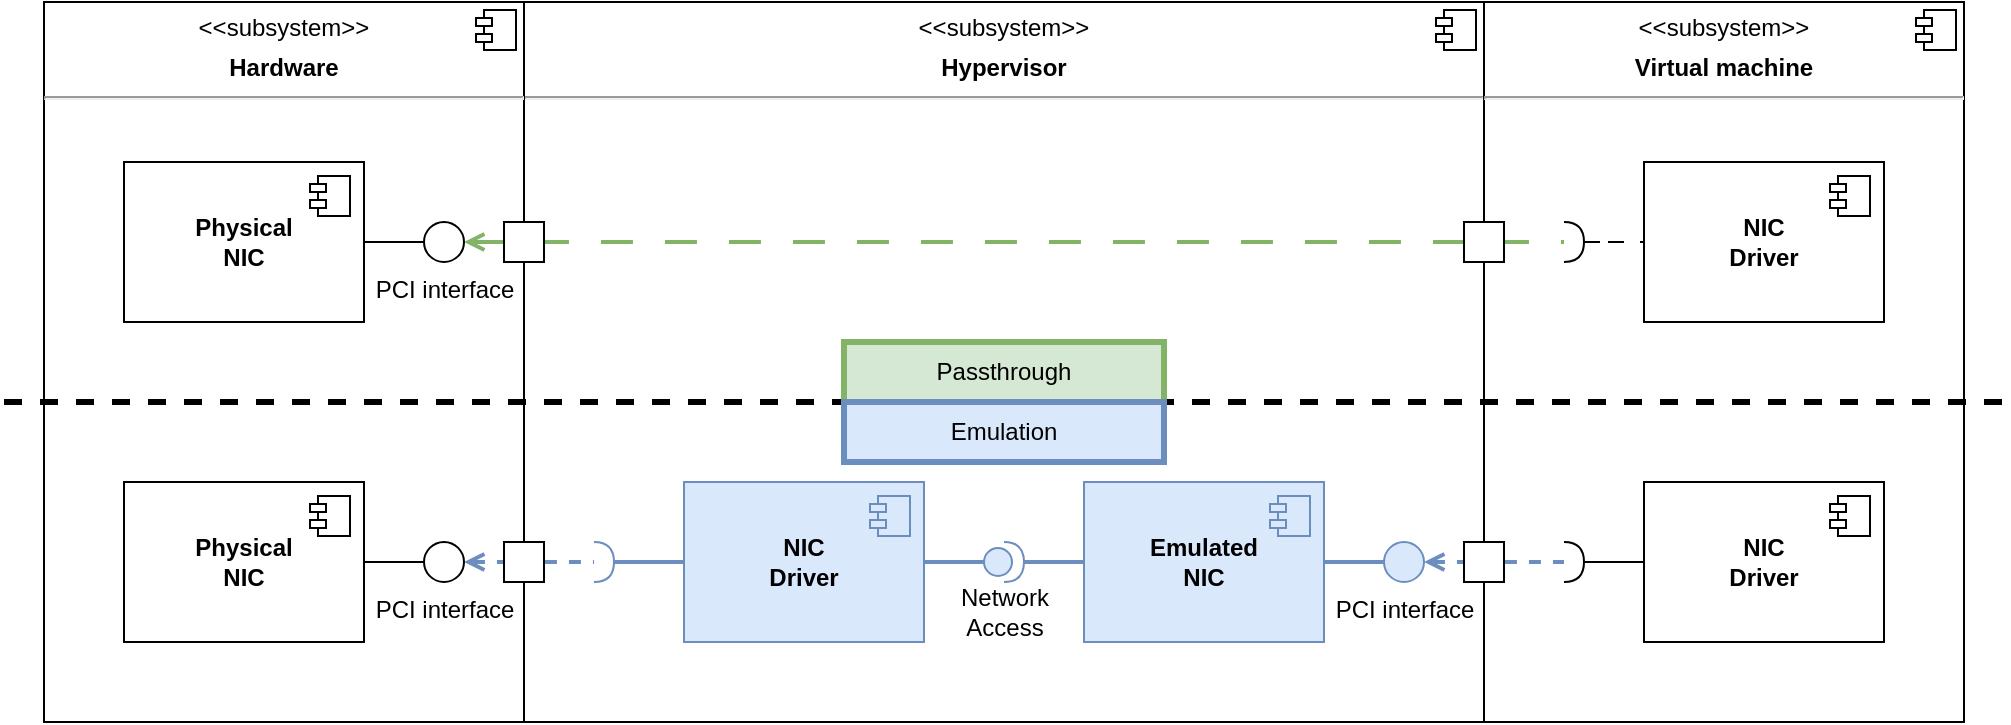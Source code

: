 <mxfile version="22.0.3" type="device">
  <diagram name="Page-1" id="5f0bae14-7c28-e335-631c-24af17079c00">
    <mxGraphModel dx="2983" dy="389" grid="1" gridSize="10" guides="1" tooltips="1" connect="1" arrows="1" fold="1" page="0" pageScale="1" pageWidth="1100" pageHeight="850" background="none" math="0" shadow="0">
      <root>
        <mxCell id="0" />
        <mxCell id="1" parent="0" />
        <mxCell id="CKKCqleq4G6l4Nf2uI_q-17" value="&lt;p style=&quot;margin:0px;margin-top:6px;text-align:center;&quot;&gt;&amp;lt;&amp;lt;subsystem&amp;gt;&amp;gt;&lt;/p&gt;&lt;p style=&quot;margin:0px;margin-top:6px;text-align:center;&quot;&gt;&lt;b&gt;Hypervisor&lt;/b&gt;&lt;/p&gt;&lt;hr&gt;&lt;p style=&quot;margin:0px;margin-left:8px;&quot;&gt;&lt;br&gt;&lt;/p&gt;" style="align=left;overflow=fill;html=1;dropTarget=0;whiteSpace=wrap;" vertex="1" parent="1">
          <mxGeometry x="-1080" y="400" width="480" height="360" as="geometry" />
        </mxCell>
        <mxCell id="CKKCqleq4G6l4Nf2uI_q-18" value="" style="shape=component;jettyWidth=8;jettyHeight=4;" vertex="1" parent="CKKCqleq4G6l4Nf2uI_q-17">
          <mxGeometry x="1" width="20" height="20" relative="1" as="geometry">
            <mxPoint x="-24" y="4" as="offset" />
          </mxGeometry>
        </mxCell>
        <mxCell id="CKKCqleq4G6l4Nf2uI_q-19" value="&lt;p style=&quot;margin:0px;margin-top:6px;text-align:center;&quot;&gt;&amp;lt;&amp;lt;subsystem&amp;gt;&amp;gt;&lt;/p&gt;&lt;p style=&quot;margin:0px;margin-top:6px;text-align:center;&quot;&gt;&lt;b&gt;Virtual machine&lt;/b&gt;&lt;/p&gt;&lt;hr&gt;&lt;p style=&quot;margin:0px;margin-left:8px;&quot;&gt;&lt;br&gt;&lt;/p&gt;" style="align=left;overflow=fill;html=1;dropTarget=0;whiteSpace=wrap;" vertex="1" parent="1">
          <mxGeometry x="-600" y="400" width="240" height="360" as="geometry" />
        </mxCell>
        <mxCell id="CKKCqleq4G6l4Nf2uI_q-20" value="" style="shape=component;jettyWidth=8;jettyHeight=4;" vertex="1" parent="CKKCqleq4G6l4Nf2uI_q-19">
          <mxGeometry x="1" width="20" height="20" relative="1" as="geometry">
            <mxPoint x="-24" y="4" as="offset" />
          </mxGeometry>
        </mxCell>
        <mxCell id="CKKCqleq4G6l4Nf2uI_q-62" value="&lt;p style=&quot;margin:0px;margin-top:6px;text-align:center;&quot;&gt;&amp;lt;&amp;lt;subsystem&amp;gt;&amp;gt;&lt;/p&gt;&lt;p style=&quot;margin:0px;margin-top:6px;text-align:center;&quot;&gt;&lt;b&gt;Hardware&lt;/b&gt;&lt;/p&gt;&lt;hr&gt;&lt;p style=&quot;margin:0px;margin-left:8px;&quot;&gt;&lt;br&gt;&lt;/p&gt;" style="align=left;overflow=fill;html=1;dropTarget=0;whiteSpace=wrap;" vertex="1" parent="1">
          <mxGeometry x="-1320" y="400" width="240" height="360" as="geometry" />
        </mxCell>
        <mxCell id="CKKCqleq4G6l4Nf2uI_q-63" value="" style="shape=component;jettyWidth=8;jettyHeight=4;" vertex="1" parent="CKKCqleq4G6l4Nf2uI_q-62">
          <mxGeometry x="1" width="20" height="20" relative="1" as="geometry">
            <mxPoint x="-24" y="4" as="offset" />
          </mxGeometry>
        </mxCell>
        <mxCell id="CKKCqleq4G6l4Nf2uI_q-57" style="edgeStyle=orthogonalEdgeStyle;shape=connector;rounded=0;orthogonalLoop=1;jettySize=auto;html=1;entryX=0;entryY=0.5;entryDx=0;entryDy=0;labelBackgroundColor=default;strokeColor=#6c8ebf;align=center;verticalAlign=middle;fontFamily=Helvetica;fontSize=11;fontColor=default;endArrow=none;endFill=0;fillColor=#dae8fc;strokeWidth=2;" edge="1" parent="1" source="CKKCqleq4G6l4Nf2uI_q-4" target="CKKCqleq4G6l4Nf2uI_q-46">
          <mxGeometry relative="1" as="geometry" />
        </mxCell>
        <mxCell id="CKKCqleq4G6l4Nf2uI_q-4" value="&lt;b&gt;Emulated&lt;br&gt;NIC&lt;br&gt;&lt;/b&gt;" style="html=1;dropTarget=0;whiteSpace=wrap;fillColor=#dae8fc;strokeColor=#6c8ebf;" vertex="1" parent="1">
          <mxGeometry x="-800" y="640" width="120" height="80" as="geometry" />
        </mxCell>
        <mxCell id="CKKCqleq4G6l4Nf2uI_q-5" value="" style="shape=module;jettyWidth=8;jettyHeight=4;fillColor=#dae8fc;strokeColor=#6c8ebf;" vertex="1" parent="CKKCqleq4G6l4Nf2uI_q-4">
          <mxGeometry x="1" width="20" height="20" relative="1" as="geometry">
            <mxPoint x="-27" y="7" as="offset" />
          </mxGeometry>
        </mxCell>
        <mxCell id="CKKCqleq4G6l4Nf2uI_q-9" value="&lt;b&gt;Physical&lt;br&gt;NIC&lt;br&gt;&lt;/b&gt;" style="html=1;dropTarget=0;whiteSpace=wrap;" vertex="1" parent="1">
          <mxGeometry x="-1280" y="640" width="120" height="80" as="geometry" />
        </mxCell>
        <mxCell id="CKKCqleq4G6l4Nf2uI_q-10" value="" style="shape=module;jettyWidth=8;jettyHeight=4;" vertex="1" parent="CKKCqleq4G6l4Nf2uI_q-9">
          <mxGeometry x="1" width="20" height="20" relative="1" as="geometry">
            <mxPoint x="-27" y="7" as="offset" />
          </mxGeometry>
        </mxCell>
        <mxCell id="CKKCqleq4G6l4Nf2uI_q-13" value="&lt;b&gt;Physical&lt;br&gt;NIC&lt;br&gt;&lt;/b&gt;" style="html=1;dropTarget=0;whiteSpace=wrap;" vertex="1" parent="1">
          <mxGeometry x="-1280" y="480" width="120" height="80" as="geometry" />
        </mxCell>
        <mxCell id="CKKCqleq4G6l4Nf2uI_q-14" value="" style="shape=module;jettyWidth=8;jettyHeight=4;" vertex="1" parent="CKKCqleq4G6l4Nf2uI_q-13">
          <mxGeometry x="1" width="20" height="20" relative="1" as="geometry">
            <mxPoint x="-27" y="7" as="offset" />
          </mxGeometry>
        </mxCell>
        <mxCell id="CKKCqleq4G6l4Nf2uI_q-15" value="&lt;b&gt;NIC&lt;br&gt;Driver&lt;br&gt;&lt;/b&gt;" style="html=1;dropTarget=0;whiteSpace=wrap;" vertex="1" parent="1">
          <mxGeometry x="-520" y="480" width="120" height="80" as="geometry" />
        </mxCell>
        <mxCell id="CKKCqleq4G6l4Nf2uI_q-16" value="" style="shape=module;jettyWidth=8;jettyHeight=4;" vertex="1" parent="CKKCqleq4G6l4Nf2uI_q-15">
          <mxGeometry x="1" width="20" height="20" relative="1" as="geometry">
            <mxPoint x="-27" y="7" as="offset" />
          </mxGeometry>
        </mxCell>
        <mxCell id="CKKCqleq4G6l4Nf2uI_q-21" value="&lt;b&gt;NIC&lt;br&gt;Driver&lt;br&gt;&lt;/b&gt;" style="html=1;dropTarget=0;whiteSpace=wrap;" vertex="1" parent="1">
          <mxGeometry x="-520" y="640" width="120" height="80" as="geometry" />
        </mxCell>
        <mxCell id="CKKCqleq4G6l4Nf2uI_q-22" value="" style="shape=module;jettyWidth=8;jettyHeight=4;" vertex="1" parent="CKKCqleq4G6l4Nf2uI_q-21">
          <mxGeometry x="1" width="20" height="20" relative="1" as="geometry">
            <mxPoint x="-27" y="7" as="offset" />
          </mxGeometry>
        </mxCell>
        <mxCell id="CKKCqleq4G6l4Nf2uI_q-23" value="" style="endArrow=none;dashed=1;html=1;rounded=0;strokeWidth=3;" edge="1" parent="1">
          <mxGeometry width="50" height="50" relative="1" as="geometry">
            <mxPoint x="-1340" y="600" as="sourcePoint" />
            <mxPoint x="-340" y="600" as="targetPoint" />
          </mxGeometry>
        </mxCell>
        <mxCell id="CKKCqleq4G6l4Nf2uI_q-24" value="&lt;b&gt;NIC&lt;br&gt;Driver&lt;br&gt;&lt;/b&gt;" style="html=1;dropTarget=0;whiteSpace=wrap;fillColor=#dae8fc;strokeColor=#6c8ebf;" vertex="1" parent="1">
          <mxGeometry x="-1000" y="640" width="120" height="80" as="geometry" />
        </mxCell>
        <mxCell id="CKKCqleq4G6l4Nf2uI_q-25" value="" style="shape=module;jettyWidth=8;jettyHeight=4;fillColor=#dae8fc;strokeColor=#6c8ebf;" vertex="1" parent="CKKCqleq4G6l4Nf2uI_q-24">
          <mxGeometry x="1" width="20" height="20" relative="1" as="geometry">
            <mxPoint x="-27" y="7" as="offset" />
          </mxGeometry>
        </mxCell>
        <mxCell id="CKKCqleq4G6l4Nf2uI_q-26" value="Passthrough" style="text;html=1;strokeColor=#82b366;fillColor=#d5e8d4;align=center;verticalAlign=middle;whiteSpace=wrap;rounded=0;strokeWidth=3;" vertex="1" parent="1">
          <mxGeometry x="-920" y="570" width="160" height="30" as="geometry" />
        </mxCell>
        <mxCell id="CKKCqleq4G6l4Nf2uI_q-27" value="Emulation" style="text;html=1;strokeColor=#6c8ebf;fillColor=#dae8fc;align=center;verticalAlign=middle;whiteSpace=wrap;rounded=0;strokeWidth=3;" vertex="1" parent="1">
          <mxGeometry x="-920" y="600" width="160" height="30" as="geometry" />
        </mxCell>
        <mxCell id="CKKCqleq4G6l4Nf2uI_q-33" style="edgeStyle=orthogonalEdgeStyle;shape=connector;rounded=0;orthogonalLoop=1;jettySize=auto;html=1;entryX=0;entryY=0.5;entryDx=0;entryDy=0;labelBackgroundColor=default;strokeColor=#6c8ebf;align=center;verticalAlign=middle;fontFamily=Helvetica;fontSize=11;fontColor=default;endArrow=none;endFill=0;fillColor=#dae8fc;strokeWidth=2;" edge="1" parent="1" source="CKKCqleq4G6l4Nf2uI_q-28" target="CKKCqleq4G6l4Nf2uI_q-4">
          <mxGeometry relative="1" as="geometry" />
        </mxCell>
        <mxCell id="CKKCqleq4G6l4Nf2uI_q-34" style="edgeStyle=orthogonalEdgeStyle;shape=connector;rounded=0;orthogonalLoop=1;jettySize=auto;html=1;entryX=1;entryY=0.5;entryDx=0;entryDy=0;labelBackgroundColor=default;strokeColor=#6c8ebf;align=center;verticalAlign=middle;fontFamily=Helvetica;fontSize=11;fontColor=default;endArrow=none;endFill=0;fillColor=#dae8fc;strokeWidth=2;" edge="1" parent="1" source="CKKCqleq4G6l4Nf2uI_q-28" target="CKKCqleq4G6l4Nf2uI_q-24">
          <mxGeometry relative="1" as="geometry" />
        </mxCell>
        <mxCell id="CKKCqleq4G6l4Nf2uI_q-28" value="Network&lt;br&gt;Access" style="shape=providedRequiredInterface;html=1;verticalLabelPosition=bottom;sketch=0;fillColor=#dae8fc;strokeColor=#6c8ebf;spacing=2;spacingTop=9;" vertex="1" parent="1">
          <mxGeometry x="-850" y="670" width="20" height="20" as="geometry" />
        </mxCell>
        <mxCell id="CKKCqleq4G6l4Nf2uI_q-32" style="edgeStyle=orthogonalEdgeStyle;shape=connector;rounded=0;orthogonalLoop=1;jettySize=auto;html=1;labelBackgroundColor=default;strokeColor=default;align=center;verticalAlign=middle;fontFamily=Helvetica;fontSize=11;fontColor=default;endArrow=none;endFill=0;exitX=1;exitY=0.5;exitDx=0;exitDy=0;exitPerimeter=0;" edge="1" parent="1" source="CKKCqleq4G6l4Nf2uI_q-44" target="CKKCqleq4G6l4Nf2uI_q-21">
          <mxGeometry relative="1" as="geometry">
            <mxPoint x="-590" y="680" as="sourcePoint" />
          </mxGeometry>
        </mxCell>
        <mxCell id="CKKCqleq4G6l4Nf2uI_q-31" style="edgeStyle=orthogonalEdgeStyle;rounded=0;orthogonalLoop=1;jettySize=auto;html=1;endArrow=none;endFill=0;exitX=1;exitY=0.5;exitDx=0;exitDy=0;exitPerimeter=0;dashed=1;dashPattern=8 8;" edge="1" parent="1" source="CKKCqleq4G6l4Nf2uI_q-40" target="CKKCqleq4G6l4Nf2uI_q-15">
          <mxGeometry relative="1" as="geometry">
            <mxPoint x="-590" y="520" as="sourcePoint" />
          </mxGeometry>
        </mxCell>
        <mxCell id="CKKCqleq4G6l4Nf2uI_q-53" style="edgeStyle=orthogonalEdgeStyle;shape=connector;rounded=0;orthogonalLoop=1;jettySize=auto;html=1;entryX=0;entryY=0.5;entryDx=0;entryDy=0;labelBackgroundColor=default;strokeColor=#82b366;align=center;verticalAlign=middle;fontFamily=Helvetica;fontSize=11;fontColor=default;endArrow=none;endFill=0;dashed=1;dashPattern=8 8;entryPerimeter=0;exitX=1;exitY=0.5;exitDx=0;exitDy=0;startArrow=open;startFill=0;fillColor=#d5e8d4;strokeWidth=2;" edge="1" parent="1" source="CKKCqleq4G6l4Nf2uI_q-43" target="CKKCqleq4G6l4Nf2uI_q-40">
          <mxGeometry relative="1" as="geometry" />
        </mxCell>
        <mxCell id="CKKCqleq4G6l4Nf2uI_q-36" value="" style="html=1;rounded=0;" vertex="1" parent="1">
          <mxGeometry x="-1090" y="510" width="20" height="20" as="geometry" />
        </mxCell>
        <mxCell id="CKKCqleq4G6l4Nf2uI_q-37" value="" style="html=1;rounded=0;" vertex="1" parent="1">
          <mxGeometry x="-610" y="510" width="20" height="20" as="geometry" />
        </mxCell>
        <mxCell id="CKKCqleq4G6l4Nf2uI_q-40" value="" style="shape=requiredInterface;html=1;verticalLabelPosition=bottom;sketch=0;fontFamily=Helvetica;fontSize=11;fontColor=default;" vertex="1" parent="1">
          <mxGeometry x="-560" y="510" width="10" height="20" as="geometry" />
        </mxCell>
        <mxCell id="CKKCqleq4G6l4Nf2uI_q-56" style="edgeStyle=orthogonalEdgeStyle;shape=connector;rounded=0;orthogonalLoop=1;jettySize=auto;html=1;labelBackgroundColor=default;strokeColor=#6c8ebf;align=center;verticalAlign=middle;fontFamily=Helvetica;fontSize=11;fontColor=default;endArrow=none;endFill=0;dashed=1;exitX=1;exitY=0.5;exitDx=0;exitDy=0;startArrow=open;startFill=0;fillColor=#dae8fc;strokeWidth=2;" edge="1" parent="1" source="CKKCqleq4G6l4Nf2uI_q-42" target="CKKCqleq4G6l4Nf2uI_q-48">
          <mxGeometry relative="1" as="geometry" />
        </mxCell>
        <mxCell id="CKKCqleq4G6l4Nf2uI_q-41" value="" style="html=1;rounded=0;" vertex="1" parent="1">
          <mxGeometry x="-1090" y="670" width="20" height="20" as="geometry" />
        </mxCell>
        <mxCell id="CKKCqleq4G6l4Nf2uI_q-51" style="edgeStyle=orthogonalEdgeStyle;shape=connector;rounded=0;orthogonalLoop=1;jettySize=auto;html=1;entryX=1;entryY=0.5;entryDx=0;entryDy=0;labelBackgroundColor=default;strokeColor=default;align=center;verticalAlign=middle;fontFamily=Helvetica;fontSize=11;fontColor=default;endArrow=none;endFill=0;" edge="1" parent="1" source="CKKCqleq4G6l4Nf2uI_q-42" target="CKKCqleq4G6l4Nf2uI_q-9">
          <mxGeometry relative="1" as="geometry" />
        </mxCell>
        <mxCell id="CKKCqleq4G6l4Nf2uI_q-42" value="PCI interface" style="ellipse;html=1;aspect=fixed;labelPosition=center;verticalLabelPosition=bottom;align=center;verticalAlign=top;" vertex="1" parent="1">
          <mxGeometry x="-1130" y="670" width="20" height="20" as="geometry" />
        </mxCell>
        <mxCell id="CKKCqleq4G6l4Nf2uI_q-50" style="edgeStyle=orthogonalEdgeStyle;shape=connector;rounded=0;orthogonalLoop=1;jettySize=auto;html=1;entryX=1;entryY=0.5;entryDx=0;entryDy=0;labelBackgroundColor=default;strokeColor=default;align=center;verticalAlign=middle;fontFamily=Helvetica;fontSize=11;fontColor=default;endArrow=none;endFill=0;" edge="1" parent="1" source="CKKCqleq4G6l4Nf2uI_q-43" target="CKKCqleq4G6l4Nf2uI_q-13">
          <mxGeometry relative="1" as="geometry" />
        </mxCell>
        <mxCell id="CKKCqleq4G6l4Nf2uI_q-43" value="PCI interface" style="ellipse;html=1;aspect=fixed;labelPosition=center;verticalLabelPosition=bottom;align=center;verticalAlign=top;" vertex="1" parent="1">
          <mxGeometry x="-1130" y="510" width="20" height="20" as="geometry" />
        </mxCell>
        <mxCell id="CKKCqleq4G6l4Nf2uI_q-45" value="" style="edgeStyle=orthogonalEdgeStyle;shape=connector;rounded=0;orthogonalLoop=1;jettySize=auto;html=1;labelBackgroundColor=default;strokeColor=default;align=center;verticalAlign=middle;fontFamily=Helvetica;fontSize=11;fontColor=default;endArrow=none;endFill=0;exitX=1;exitY=0.5;exitDx=0;exitDy=0;exitPerimeter=0;dashed=1;dashPattern=8 8;" edge="1" parent="1" source="CKKCqleq4G6l4Nf2uI_q-44" target="CKKCqleq4G6l4Nf2uI_q-21">
          <mxGeometry relative="1" as="geometry" />
        </mxCell>
        <mxCell id="CKKCqleq4G6l4Nf2uI_q-44" value="" style="shape=requiredInterface;html=1;verticalLabelPosition=bottom;sketch=0;fontFamily=Helvetica;fontSize=11;fontColor=default;" vertex="1" parent="1">
          <mxGeometry x="-560" y="670" width="10" height="20" as="geometry" />
        </mxCell>
        <mxCell id="CKKCqleq4G6l4Nf2uI_q-46" value="PCI interface" style="ellipse;html=1;aspect=fixed;labelPosition=center;verticalLabelPosition=bottom;align=center;verticalAlign=top;fillColor=#dae8fc;strokeColor=#6c8ebf;" vertex="1" parent="1">
          <mxGeometry x="-650" y="670" width="20" height="20" as="geometry" />
        </mxCell>
        <mxCell id="CKKCqleq4G6l4Nf2uI_q-49" style="edgeStyle=orthogonalEdgeStyle;shape=connector;rounded=0;orthogonalLoop=1;jettySize=auto;html=1;entryX=0;entryY=0.5;entryDx=0;entryDy=0;labelBackgroundColor=default;strokeColor=#6c8ebf;align=center;verticalAlign=middle;fontFamily=Helvetica;fontSize=11;fontColor=default;endArrow=none;endFill=0;fillColor=#dae8fc;strokeWidth=2;" edge="1" parent="1" source="CKKCqleq4G6l4Nf2uI_q-48" target="CKKCqleq4G6l4Nf2uI_q-24">
          <mxGeometry relative="1" as="geometry" />
        </mxCell>
        <mxCell id="CKKCqleq4G6l4Nf2uI_q-48" value="" style="shape=requiredInterface;html=1;verticalLabelPosition=bottom;sketch=0;fontFamily=Helvetica;fontSize=11;fillColor=#dae8fc;strokeColor=#6c8ebf;" vertex="1" parent="1">
          <mxGeometry x="-1045" y="670" width="10" height="20" as="geometry" />
        </mxCell>
        <mxCell id="CKKCqleq4G6l4Nf2uI_q-59" style="edgeStyle=orthogonalEdgeStyle;shape=connector;rounded=0;orthogonalLoop=1;jettySize=auto;html=1;entryX=0;entryY=0.5;entryDx=0;entryDy=0;entryPerimeter=0;labelBackgroundColor=default;strokeColor=#6c8ebf;align=center;verticalAlign=middle;fontFamily=Helvetica;fontSize=11;fontColor=default;endArrow=none;endFill=0;dashed=1;exitX=1;exitY=0.5;exitDx=0;exitDy=0;startArrow=open;startFill=0;fillColor=#dae8fc;strokeWidth=2;" edge="1" parent="1" source="CKKCqleq4G6l4Nf2uI_q-46" target="CKKCqleq4G6l4Nf2uI_q-44">
          <mxGeometry relative="1" as="geometry" />
        </mxCell>
        <mxCell id="CKKCqleq4G6l4Nf2uI_q-38" value="" style="html=1;rounded=0;" vertex="1" parent="1">
          <mxGeometry x="-610" y="670" width="20" height="20" as="geometry" />
        </mxCell>
      </root>
    </mxGraphModel>
  </diagram>
</mxfile>
